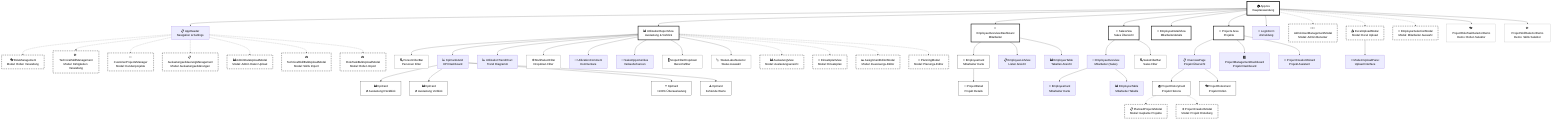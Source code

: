 graph TD
    %% Root Level
    App["🏠 App.tsx<br/>Hauptanwendung"]
    
    %% Main Navigation
    App --> AppHeader["📋 AppHeader<br/>Navigation & Settings"]
    
    %% Main Views
    App --> UtilizationView["📊 UtilizationReportView<br/>Auslastung & Vorblick"]
    App --> EmployeeOverview["👥 EmployeeOverviewDashboard<br/>Mitarbeiter"]
    App --> SalesView["💼 SalesView<br/>Sales Übersicht"]
    App --> EmployeeDetail["👤 EmployeeDetailView<br/>Mitarbeiterdetails"]
    App --> ProjectsArea["🚀 Projects Area<br/>Projekte"]
    App --> LoginForm["🔐 LoginForm<br/>Anmeldung"]
    
    %% UtilizationReportView Children
    UtilizationView --> PersonFilter["🔍 PersonFilterBar<br/>Personen Filter"]
    UtilizationView --> KpiGrid["📈 KpiCardsGrid<br/>KPI Dashboard"]
    UtilizationView --> TrendChart["📉 UtilizationTrendChart<br/>Trend Diagramm"]
    UtilizationView --> MultiFilter["⚙️ MultiSelectFilter<br/>Dropdown Filter"]
    UtilizationView --> UtilComment["💬 UtilizationComment<br/>Kommentare"]
    UtilizationView --> SalesOpp["🎯 SalesOpportunities<br/>Verkaufschancen"]
    UtilizationView --> ScopeFilter["🎚️ ScopeFilterDropdown<br/>Bereichsfilter"]
    UtilizationView --> StatusSelector["🏷️ StatusLabelSelector<br/>Status Auswahl"]
    
    %% KpiCardsGrid Children
    KpiGrid --> KpiCard1["📊 KpiCard<br/>Ø Auslastung Rückblick"]
    KpiGrid --> KpiCard2["📊 KpiCard<br/>Ø Auslastung Vorblick"]
    KpiGrid --> KpiCard3["⭐ KpiCard<br/>>100% Überauslastung"]
    KpiGrid --> KpiCard4["⚠️ KpiCard<br/>Fehlende Werte"]
    
    %% EmployeeOverview Children
    EmployeeOverview --> EmployeeCard["👤 EmployeeCard<br/>Mitarbeiter Karte"]
    EmployeeOverview --> EmployeeList["📋 EmployeeListView<br/>Listen Ansicht"]
    EmployeeOverview --> EmployeeTable["📊 EmployeeTable<br/>Tabellen Ansicht"]
    
    %% EmployeeCard Children
    EmployeeCard --> ProjectDetail["📁 ProjectDetail<br/>Projekt Details"]
    
    %% SalesView Children
    SalesView --> EmployeeOverviewSales["👥 EmployeeOverview<br/>Mitarbeiter (Sales)"]
    SalesView --> SalesFilterBar["🔍 SalesFilterBar<br/>Sales Filter"]
    
    %% EmployeeOverviewSales Children
    EmployeeOverviewSales --> EmployeeCardSales["👤 EmployeeCard<br/>Mitarbeiter Karte"]
    EmployeeOverviewSales --> EmployeeTableSales["📊 EmployeeTable<br/>Mitarbeiter Tabelle"]
    
    %% Projects Area Children
    ProjectsArea --> OverviewPage["📋 OverviewPage<br/>Projekt Übersicht"]
    ProjectsArea --> ProjectDashboard["🎛️ ProjectManagementDashboard<br/>Projekt Dashboard"]
    ProjectsArea --> ProjectWizard["🧙 ProjectCreationWizard<br/>Projekt Assistent"]
    
    %% OverviewPage Children
    OverviewPage --> ProjectHistoryCard["📚 ProjectHistoryCard<br/>Projekt Historie"]
    OverviewPage --> ProjectRolesCard["🎭 ProjectRolesCard<br/>Projekt Rollen"]
    
    %% Modals from UtilizationReportView
    UtilizationView -.-> AuslastungView["📊 AuslastungView<br/>Modal: Auslastungsansicht"]
    UtilizationView -.-> EinsatzplanView["📅 EinsatzplanView<br/>Modal: Einsatzplan"]
    UtilizationView -.-> AssignmentModal["✏️ AssignmentEditorModal<br/>Modal: Zuweisungs-Editor"]
    UtilizationView -.-> PlanningModal["📝 PlanningModal<br/>Modal: Planungs-Editor"]
    
    %% Modals from App Level
    App -.-> AdminUserModal["👨‍💼 AdminUserManagementModal<br/>Modal: Admin Benutzer"]
    App -.-> ExcelUploadModal["📤 ExcelUploadModal<br/>Modal: Excel Upload"]
    App -.-> EmployeeSelectionModal["👥 EmployeeSelectionModal<br/>Modal: Mitarbeiter Auswahl"]
    
    %% ExcelUploadModal Children
    ExcelUploadModal --> ModernUploadPanel["📁 ModernUploadPanel<br/>Upload Interface"]
    
    %% Management Modals (from AppHeader Settings)
    AppHeader -.-> RoleManagement["🎭 RoleManagement<br/>Modal: Rollen Verwaltung"]
    AppHeader -.-> TechnicalSkillMgmt["🛠️ TechnicalSkillManagement<br/>Modal: Fähigkeiten Verwaltung"]
    AppHeader -.-> CustomerProjectsMgmt["🏢 CustomerProjectsManager<br/>Modal: Kundenprojekte"]
    AppHeader -.-> AuslastungserklaerungMgmt["📋 AuslastungserklaerungManagement<br/>Modal: Auslastungserklärungen"]
    AppHeader -.-> AdminDataUpload["📊 AdminDataUploadModal<br/>Modal: Admin Daten Upload"]
    
    %% Import Modals
    AppHeader -.-> TechnicalSkillImport["📥 TechnicalSkillBulkUploadModal<br/>Modal: Skills Import"]
    AppHeader -.-> RoleTaskImport["📥 RoleTaskBulkUploadModal<br/>Modal: Rollen Import"]
    
    %% Demo Components
    App --> ProjectRoleDemo["🎭 ProjectRoleTaskSelectorDemo<br/>Demo: Rollen Selektor"]
    App --> ProjectSkillDemo["🛠️ ProjectSkillSelectorDemo<br/>Demo: Skills Selektor"]
    
    %% Project Card Modals
    ProjectHistoryCard -.-> PlannedProjectsModal["📋 PlannedProjectsModal<br/>Modal: Geplante Projekte"]
    ProjectHistoryCard -.-> ProjectCreationModal["➕ ProjectCreationModal<br/>Modal: Projekt Erstellung"]
    
    %% Schwarz-Weiß Styling ohne Farbhintergründe
    classDef mainView fill:#ffffff,stroke:#000000,stroke-width:3px,color:#000000
    classDef modal fill:#ffffff,stroke:#000000,stroke-width:2px,stroke-dasharray: 5 5,color:#000000
    classDef card fill:#ffffff,stroke:#000000,stroke-width:1px,color:#000000
    classDef filter fill:#ffffff,stroke:#666666,stroke-width:1px,color:#000000
    classDef demo fill:#ffffff,stroke:#999999,stroke-width:1px,color:#000000
    classDef root fill:#ffffff,stroke:#000000,stroke-width:4px,color:#000000
    
    class App root
    class UtilizationView,EmployeeOverview,SalesView,EmployeeDetail,ProjectsArea mainView
    class AuslastungView,EinsatzplanView,AssignmentModal,PlanningModal,AdminUserModal,ExcelUploadModal,EmployeeSelectionModal,RoleManagement,TechnicalSkillMgmt,CustomerProjectsMgmt,AuslastungserklaerungMgmt,AdminDataUpload,TechnicalSkillImport,RoleTaskImport,PlannedProjectsModal,ProjectCreationModal modal
    class EmployeeCard,ProjectDetail,KpiCard1,KpiCard2,KpiCard3,KpiCard4,ProjectHistoryCard,ProjectRolesCard card
    class PersonFilter,MultiFilter,ScopeFilter,StatusSelector,SalesFilterBar filter
    class ProjectRoleDemo,ProjectSkillDemo demo